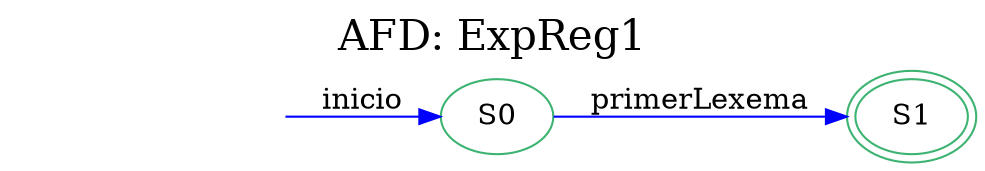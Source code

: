 digraph AFD { 
graph [label="AFD: ExpReg1", labelloc=t, fontsize=20]; rankdir=LR;edge [color=blue];node [color = mediumseagreen];"S0"[ label=S0]
"S1"[ label=S1]
secret_node [style=invis];
secret_node -> S0 [label="inicio"];S1[peripheries=2];
"S0"->"S1"[label="primerLexema"];

}
